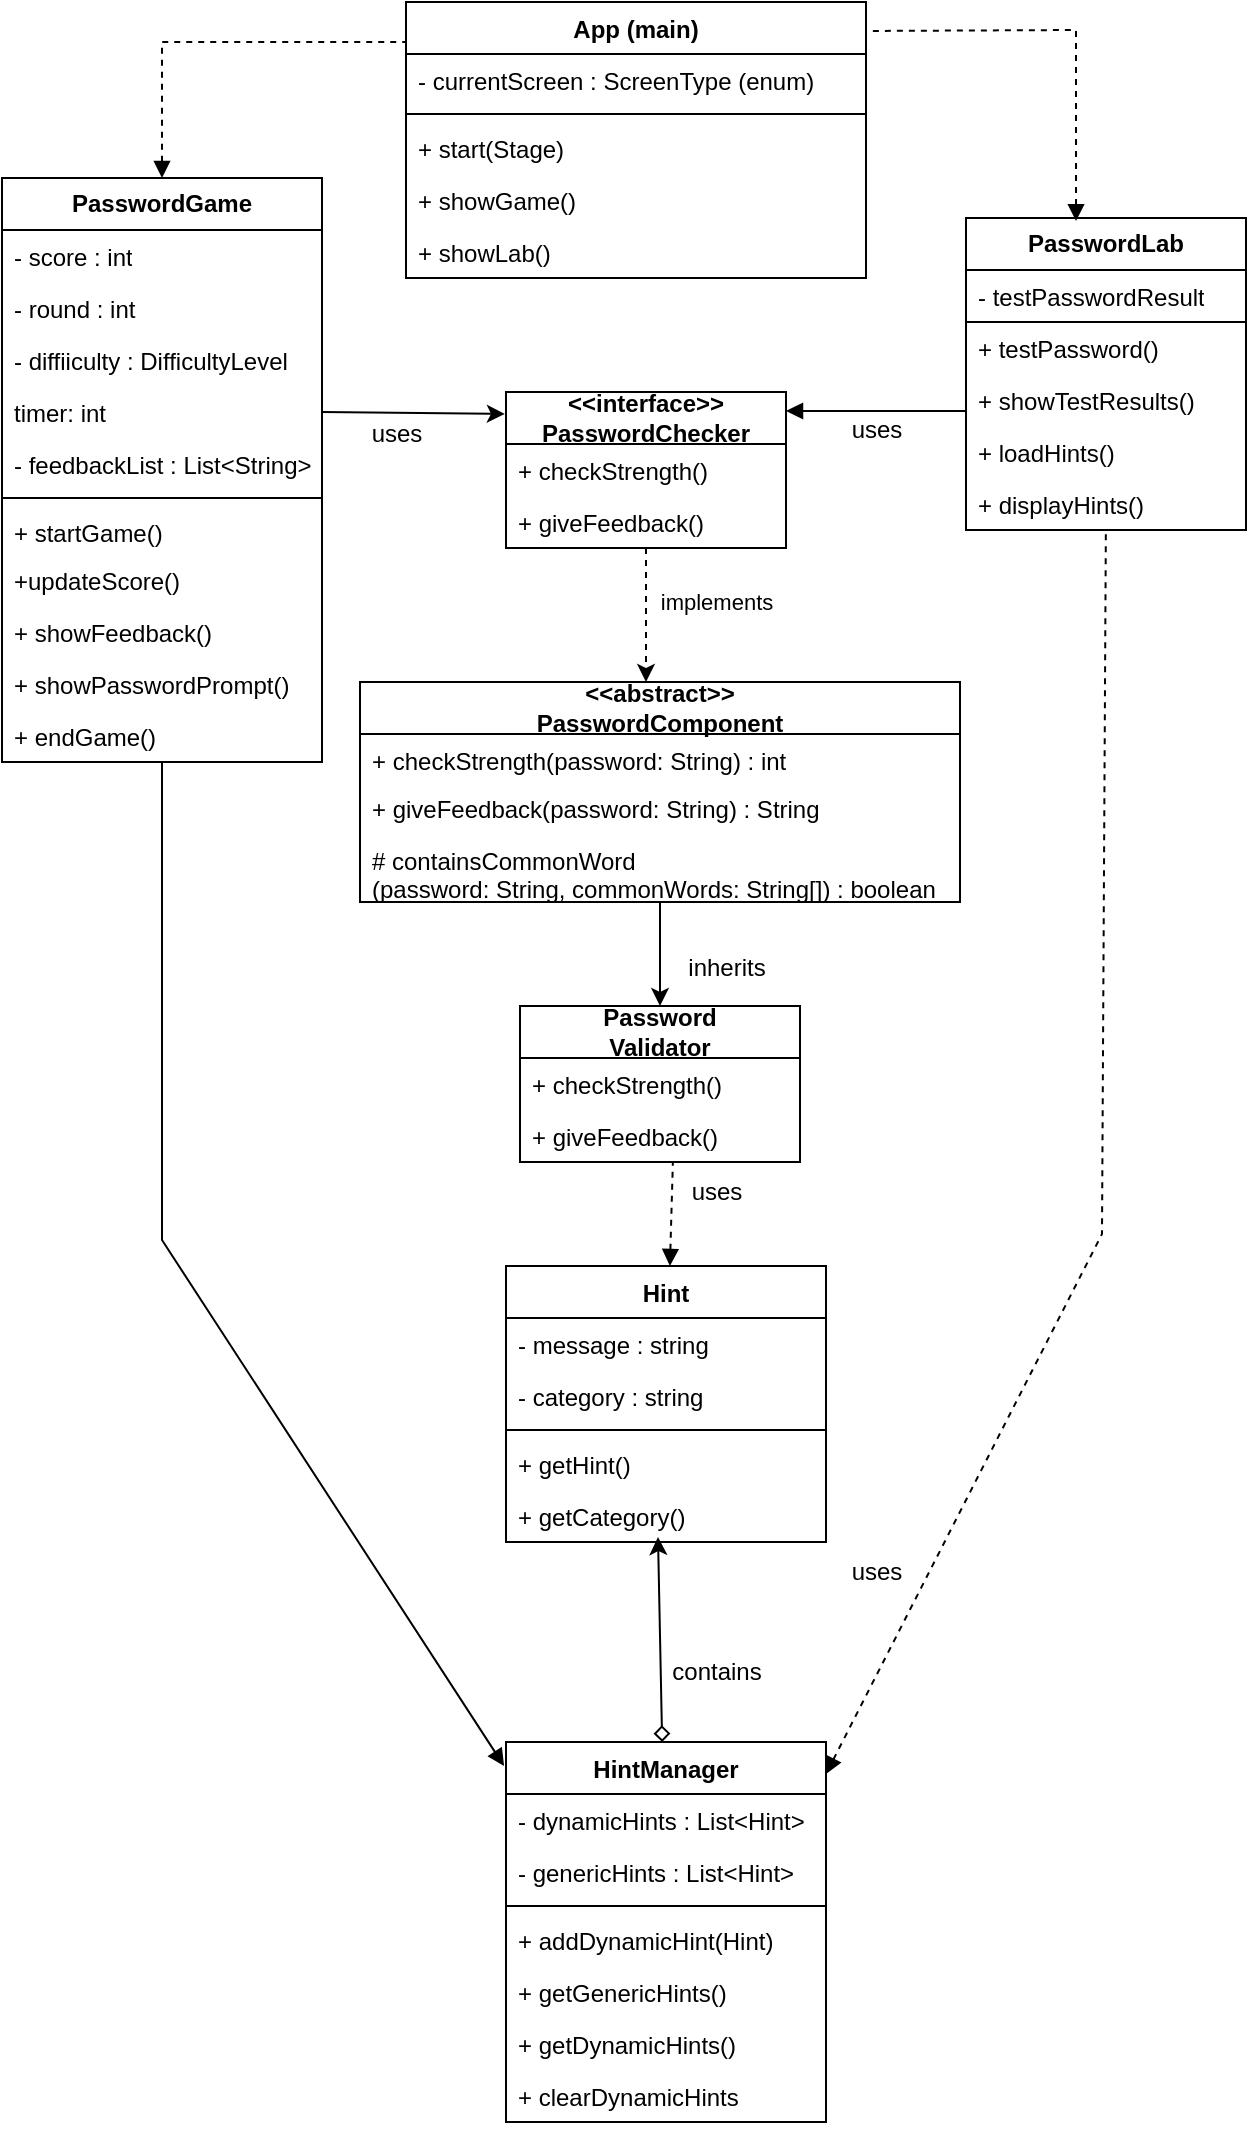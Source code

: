 <mxfile version="26.0.9">
  <diagram name="Page-1" id="9f46799a-70d6-7492-0946-bef42562c5a5">
    <mxGraphModel dx="1434" dy="845" grid="1" gridSize="10" guides="1" tooltips="1" connect="1" arrows="1" fold="1" page="1" pageScale="1" pageWidth="1100" pageHeight="850" background="none" math="0" shadow="0">
      <root>
        <mxCell id="0" />
        <mxCell id="1" parent="0" />
        <mxCell id="MwzLFh-qSTPDTa6_5iHh-7" value="&lt;b&gt;PasswordGame&lt;/b&gt;" style="swimlane;fontStyle=0;childLayout=stackLayout;horizontal=1;startSize=26;fillColor=none;horizontalStack=0;resizeParent=1;resizeParentMax=0;resizeLast=0;collapsible=1;marginBottom=0;whiteSpace=wrap;html=1;swimlaneLine=1;" parent="1" vertex="1">
          <mxGeometry x="1" y="88" width="160" height="292" as="geometry" />
        </mxCell>
        <mxCell id="MwzLFh-qSTPDTa6_5iHh-33" value="- score : int" style="text;strokeColor=none;fillColor=none;align=left;verticalAlign=top;spacingLeft=4;spacingRight=4;overflow=hidden;rotatable=0;points=[[0,0.5],[1,0.5]];portConstraint=eastwest;whiteSpace=wrap;html=1;fontFamily=Helvetica;fontSize=12;fontColor=default;" parent="MwzLFh-qSTPDTa6_5iHh-7" vertex="1">
          <mxGeometry y="26" width="160" height="26" as="geometry" />
        </mxCell>
        <mxCell id="MwzLFh-qSTPDTa6_5iHh-49" value="- round : int" style="text;strokeColor=none;fillColor=none;align=left;verticalAlign=top;spacingLeft=4;spacingRight=4;overflow=hidden;rotatable=0;points=[[0,0.5],[1,0.5]];portConstraint=eastwest;whiteSpace=wrap;html=1;backgroundOutline=0;fontFamily=Helvetica;fontSize=12;fontColor=default;" parent="MwzLFh-qSTPDTa6_5iHh-7" vertex="1">
          <mxGeometry y="52" width="160" height="26" as="geometry" />
        </mxCell>
        <mxCell id="MwzLFh-qSTPDTa6_5iHh-69" value="- diffiiculty : DifficultyLevel" style="text;strokeColor=none;fillColor=none;align=left;verticalAlign=top;spacingLeft=4;spacingRight=4;overflow=hidden;rotatable=0;points=[[0,0.5],[1,0.5]];portConstraint=eastwest;whiteSpace=wrap;html=1;backgroundOutline=0;fontFamily=Helvetica;fontSize=12;fontColor=default;" parent="MwzLFh-qSTPDTa6_5iHh-7" vertex="1">
          <mxGeometry y="78" width="160" height="26" as="geometry" />
        </mxCell>
        <mxCell id="MwzLFh-qSTPDTa6_5iHh-68" value="timer: int" style="text;strokeColor=none;fillColor=none;align=left;verticalAlign=top;spacingLeft=4;spacingRight=4;overflow=hidden;rotatable=0;points=[[0,0.5],[1,0.5]];portConstraint=eastwest;whiteSpace=wrap;html=1;backgroundOutline=0;fontFamily=Helvetica;fontSize=12;fontColor=default;" parent="MwzLFh-qSTPDTa6_5iHh-7" vertex="1">
          <mxGeometry y="104" width="160" height="26" as="geometry" />
        </mxCell>
        <mxCell id="MwzLFh-qSTPDTa6_5iHh-65" value="- feedbackList : List&amp;lt;String&amp;gt;" style="text;strokeColor=none;fillColor=none;align=left;verticalAlign=top;spacingLeft=4;spacingRight=4;overflow=hidden;rotatable=0;points=[[0,0.5],[1,0.5]];portConstraint=eastwest;whiteSpace=wrap;html=1;backgroundOutline=0;fontFamily=Helvetica;fontSize=12;fontColor=default;" parent="MwzLFh-qSTPDTa6_5iHh-7" vertex="1">
          <mxGeometry y="130" width="160" height="26" as="geometry" />
        </mxCell>
        <mxCell id="MwzLFh-qSTPDTa6_5iHh-64" value="" style="line;strokeWidth=1;fillColor=none;align=left;verticalAlign=middle;spacingTop=-1;spacingLeft=3;spacingRight=3;rotatable=0;labelPosition=right;points=[];portConstraint=eastwest;strokeColor=inherit;" parent="MwzLFh-qSTPDTa6_5iHh-7" vertex="1">
          <mxGeometry y="156" width="160" height="8" as="geometry" />
        </mxCell>
        <mxCell id="MwzLFh-qSTPDTa6_5iHh-8" value="+ startGame()" style="text;strokeColor=none;fillColor=none;align=left;verticalAlign=top;spacingLeft=4;spacingRight=4;overflow=hidden;rotatable=0;points=[[0,0.5],[1,0.5]];portConstraint=eastwest;whiteSpace=wrap;html=1;" parent="MwzLFh-qSTPDTa6_5iHh-7" vertex="1">
          <mxGeometry y="164" width="160" height="24" as="geometry" />
        </mxCell>
        <mxCell id="MwzLFh-qSTPDTa6_5iHh-48" value="+updateScore()" style="text;strokeColor=none;fillColor=none;align=left;verticalAlign=top;spacingLeft=4;spacingRight=4;overflow=hidden;rotatable=0;points=[[0,0.5],[1,0.5]];portConstraint=eastwest;whiteSpace=wrap;html=1;" parent="MwzLFh-qSTPDTa6_5iHh-7" vertex="1">
          <mxGeometry y="188" width="160" height="26" as="geometry" />
        </mxCell>
        <mxCell id="MwzLFh-qSTPDTa6_5iHh-47" value="+ showFeedback()" style="text;strokeColor=none;fillColor=none;align=left;verticalAlign=top;spacingLeft=4;spacingRight=4;overflow=hidden;rotatable=0;points=[[0,0.5],[1,0.5]];portConstraint=eastwest;whiteSpace=wrap;html=1;" parent="MwzLFh-qSTPDTa6_5iHh-7" vertex="1">
          <mxGeometry y="214" width="160" height="26" as="geometry" />
        </mxCell>
        <mxCell id="MwzLFh-qSTPDTa6_5iHh-46" value="+ showPasswordPrompt()" style="text;strokeColor=none;fillColor=none;align=left;verticalAlign=top;spacingLeft=4;spacingRight=4;overflow=hidden;rotatable=0;points=[[0,0.5],[1,0.5]];portConstraint=eastwest;whiteSpace=wrap;html=1;" parent="MwzLFh-qSTPDTa6_5iHh-7" vertex="1">
          <mxGeometry y="240" width="160" height="26" as="geometry" />
        </mxCell>
        <mxCell id="MwzLFh-qSTPDTa6_5iHh-45" value="+ endGame()" style="text;strokeColor=none;fillColor=none;align=left;verticalAlign=top;spacingLeft=4;spacingRight=4;overflow=hidden;rotatable=0;points=[[0,0.5],[1,0.5]];portConstraint=eastwest;whiteSpace=wrap;html=1;" parent="MwzLFh-qSTPDTa6_5iHh-7" vertex="1">
          <mxGeometry y="266" width="160" height="26" as="geometry" />
        </mxCell>
        <mxCell id="MwzLFh-qSTPDTa6_5iHh-11" value="&lt;b&gt;PasswordLab&lt;/b&gt;" style="swimlane;fontStyle=0;childLayout=stackLayout;horizontal=1;startSize=26;fillColor=none;horizontalStack=0;resizeParent=1;resizeParentMax=0;resizeLast=0;collapsible=1;marginBottom=0;whiteSpace=wrap;html=1;" parent="1" vertex="1">
          <mxGeometry x="483" y="108" width="140" height="156" as="geometry" />
        </mxCell>
        <mxCell id="MwzLFh-qSTPDTa6_5iHh-34" value="-&amp;nbsp;testPasswordResult" style="text;strokeColor=default;fillColor=none;align=left;verticalAlign=top;spacingLeft=4;spacingRight=4;overflow=hidden;rotatable=0;points=[[0,0.5],[1,0.5]];portConstraint=eastwest;whiteSpace=wrap;html=1;" parent="MwzLFh-qSTPDTa6_5iHh-11" vertex="1">
          <mxGeometry y="26" width="140" height="26" as="geometry" />
        </mxCell>
        <mxCell id="MwzLFh-qSTPDTa6_5iHh-12" value="+ testPassword()" style="text;strokeColor=none;fillColor=none;align=left;verticalAlign=top;spacingLeft=4;spacingRight=4;overflow=hidden;rotatable=0;points=[[0,0.5],[1,0.5]];portConstraint=eastwest;whiteSpace=wrap;html=1;" parent="MwzLFh-qSTPDTa6_5iHh-11" vertex="1">
          <mxGeometry y="52" width="140" height="26" as="geometry" />
        </mxCell>
        <mxCell id="MwzLFh-qSTPDTa6_5iHh-35" value="+ showTestResults()" style="text;strokeColor=none;fillColor=none;align=left;verticalAlign=top;spacingLeft=4;spacingRight=4;overflow=hidden;rotatable=0;points=[[0,0.5],[1,0.5]];portConstraint=eastwest;whiteSpace=wrap;html=1;" parent="MwzLFh-qSTPDTa6_5iHh-11" vertex="1">
          <mxGeometry y="78" width="140" height="26" as="geometry" />
        </mxCell>
        <mxCell id="MwzLFh-qSTPDTa6_5iHh-71" value="+ loadHints()" style="text;strokeColor=none;fillColor=none;align=left;verticalAlign=top;spacingLeft=4;spacingRight=4;overflow=hidden;rotatable=0;points=[[0,0.5],[1,0.5]];portConstraint=eastwest;whiteSpace=wrap;html=1;" parent="MwzLFh-qSTPDTa6_5iHh-11" vertex="1">
          <mxGeometry y="104" width="140" height="26" as="geometry" />
        </mxCell>
        <mxCell id="MwzLFh-qSTPDTa6_5iHh-70" value="+ displayHints()" style="text;strokeColor=none;fillColor=none;align=left;verticalAlign=top;spacingLeft=4;spacingRight=4;overflow=hidden;rotatable=0;points=[[0,0.5],[1,0.5]];portConstraint=eastwest;whiteSpace=wrap;html=1;" parent="MwzLFh-qSTPDTa6_5iHh-11" vertex="1">
          <mxGeometry y="130" width="140" height="26" as="geometry" />
        </mxCell>
        <mxCell id="MwzLFh-qSTPDTa6_5iHh-15" value="" style="endArrow=none;dashed=1;html=1;rounded=0;exitX=0.5;exitY=0;exitDx=0;exitDy=0;strokeWidth=1;startArrow=block;startFill=1;entryX=0.022;entryY=0.145;entryDx=0;entryDy=0;entryPerimeter=0;" parent="1" source="MwzLFh-qSTPDTa6_5iHh-7" target="MwzLFh-qSTPDTa6_5iHh-27" edge="1">
          <mxGeometry width="50" height="50" relative="1" as="geometry">
            <mxPoint x="163" y="158" as="sourcePoint" />
            <mxPoint x="165.08" y="53.6" as="targetPoint" />
            <Array as="points">
              <mxPoint x="81" y="20" />
            </Array>
          </mxGeometry>
        </mxCell>
        <mxCell id="MwzLFh-qSTPDTa6_5iHh-16" value="" style="endArrow=none;dashed=1;html=1;rounded=0;exitX=0.393;exitY=0.01;exitDx=0;exitDy=0;strokeWidth=1;exitPerimeter=0;startArrow=block;startFill=1;entryX=0.993;entryY=0.105;entryDx=0;entryDy=0;entryPerimeter=0;" parent="1" source="MwzLFh-qSTPDTa6_5iHh-11" target="MwzLFh-qSTPDTa6_5iHh-27" edge="1">
          <mxGeometry width="50" height="50" relative="1" as="geometry">
            <mxPoint x="363" y="142" as="sourcePoint" />
            <mxPoint x="423" y="8" as="targetPoint" />
            <Array as="points">
              <mxPoint x="538" y="14" />
            </Array>
          </mxGeometry>
        </mxCell>
        <mxCell id="MwzLFh-qSTPDTa6_5iHh-18" value="&lt;b&gt;&amp;lt;&amp;lt;interface&amp;gt;&amp;gt;&lt;br&gt;PasswordChecker&lt;/b&gt;" style="swimlane;fontStyle=0;childLayout=stackLayout;horizontal=1;startSize=26;fillColor=none;horizontalStack=0;resizeParent=1;resizeParentMax=0;resizeLast=0;collapsible=1;marginBottom=0;whiteSpace=wrap;html=1;labelPadding=8;" parent="1" vertex="1">
          <mxGeometry x="253" y="195" width="140" height="78" as="geometry" />
        </mxCell>
        <mxCell id="MwzLFh-qSTPDTa6_5iHh-19" value="+ checkStrength()" style="text;strokeColor=none;fillColor=none;align=left;verticalAlign=top;spacingLeft=4;spacingRight=4;overflow=hidden;rotatable=0;points=[[0,0.5],[1,0.5]];portConstraint=eastwest;whiteSpace=wrap;html=1;" parent="MwzLFh-qSTPDTa6_5iHh-18" vertex="1">
          <mxGeometry y="26" width="140" height="26" as="geometry" />
        </mxCell>
        <mxCell id="MwzLFh-qSTPDTa6_5iHh-37" value="+ giveFeedback()" style="text;strokeColor=none;fillColor=none;align=left;verticalAlign=top;spacingLeft=4;spacingRight=4;overflow=hidden;rotatable=0;points=[[0,0.5],[1,0.5]];portConstraint=eastwest;whiteSpace=wrap;html=1;" parent="MwzLFh-qSTPDTa6_5iHh-18" vertex="1">
          <mxGeometry y="52" width="140" height="26" as="geometry" />
        </mxCell>
        <mxCell id="MwzLFh-qSTPDTa6_5iHh-23" value="" style="endArrow=none;html=1;rounded=0;exitX=1;exitY=0.25;exitDx=0;exitDy=0;startArrow=block;startFill=1;strokeWidth=1;entryX=0;entryY=0.096;entryDx=0;entryDy=0;entryPerimeter=0;" parent="1" edge="1">
          <mxGeometry width="50" height="50" relative="1" as="geometry">
            <mxPoint x="393" y="204.5" as="sourcePoint" />
            <mxPoint x="483" y="204.496" as="targetPoint" />
            <Array as="points" />
          </mxGeometry>
        </mxCell>
        <mxCell id="MwzLFh-qSTPDTa6_5iHh-24" value="uses" style="text;html=1;align=center;verticalAlign=middle;resizable=0;points=[];autosize=1;strokeColor=none;fillColor=none;" parent="1" vertex="1">
          <mxGeometry x="173" y="201" width="50" height="30" as="geometry" />
        </mxCell>
        <mxCell id="MwzLFh-qSTPDTa6_5iHh-25" value="uses" style="text;html=1;align=center;verticalAlign=middle;resizable=0;points=[];autosize=1;strokeColor=none;fillColor=none;" parent="1" vertex="1">
          <mxGeometry x="413" y="199" width="50" height="30" as="geometry" />
        </mxCell>
        <mxCell id="MwzLFh-qSTPDTa6_5iHh-27" value="App (main)" style="swimlane;fontStyle=1;align=center;verticalAlign=top;childLayout=stackLayout;horizontal=1;startSize=26;horizontalStack=0;resizeParent=1;resizeParentMax=0;resizeLast=0;collapsible=1;marginBottom=0;whiteSpace=wrap;html=1;" parent="1" vertex="1">
          <mxGeometry x="203" width="230" height="138" as="geometry" />
        </mxCell>
        <mxCell id="MwzLFh-qSTPDTa6_5iHh-28" value="- currentScreen : ScreenType (enum)" style="text;strokeColor=none;fillColor=none;align=left;verticalAlign=top;spacingLeft=4;spacingRight=4;overflow=hidden;rotatable=0;points=[[0,0.5],[1,0.5]];portConstraint=eastwest;whiteSpace=wrap;html=1;" parent="MwzLFh-qSTPDTa6_5iHh-27" vertex="1">
          <mxGeometry y="26" width="230" height="26" as="geometry" />
        </mxCell>
        <mxCell id="MwzLFh-qSTPDTa6_5iHh-29" value="" style="line;strokeWidth=1;fillColor=none;align=left;verticalAlign=middle;spacingTop=-1;spacingLeft=3;spacingRight=3;rotatable=0;labelPosition=right;points=[];portConstraint=eastwest;strokeColor=inherit;" parent="MwzLFh-qSTPDTa6_5iHh-27" vertex="1">
          <mxGeometry y="52" width="230" height="8" as="geometry" />
        </mxCell>
        <mxCell id="MwzLFh-qSTPDTa6_5iHh-30" value="+ start(Stage)&lt;div&gt;&lt;br&gt;&lt;/div&gt;" style="text;strokeColor=none;fillColor=none;align=left;verticalAlign=top;spacingLeft=4;spacingRight=4;overflow=hidden;rotatable=0;points=[[0,0.5],[1,0.5]];portConstraint=eastwest;whiteSpace=wrap;html=1;" parent="MwzLFh-qSTPDTa6_5iHh-27" vertex="1">
          <mxGeometry y="60" width="230" height="26" as="geometry" />
        </mxCell>
        <mxCell id="MwzLFh-qSTPDTa6_5iHh-32" value="+ showGame()" style="text;strokeColor=none;fillColor=none;align=left;verticalAlign=top;spacingLeft=4;spacingRight=4;overflow=hidden;rotatable=0;points=[[0,0.5],[1,0.5]];portConstraint=eastwest;whiteSpace=wrap;html=1;" parent="MwzLFh-qSTPDTa6_5iHh-27" vertex="1">
          <mxGeometry y="86" width="230" height="26" as="geometry" />
        </mxCell>
        <mxCell id="MwzLFh-qSTPDTa6_5iHh-31" value="+ showLab()" style="text;strokeColor=none;fillColor=none;align=left;verticalAlign=top;spacingLeft=4;spacingRight=4;overflow=hidden;rotatable=0;points=[[0,0.5],[1,0.5]];portConstraint=eastwest;whiteSpace=wrap;html=1;" parent="MwzLFh-qSTPDTa6_5iHh-27" vertex="1">
          <mxGeometry y="112" width="230" height="26" as="geometry" />
        </mxCell>
        <mxCell id="MwzLFh-qSTPDTa6_5iHh-38" value="&lt;b&gt;Password&lt;br&gt;Validator&lt;/b&gt;" style="swimlane;fontStyle=0;childLayout=stackLayout;horizontal=1;startSize=26;fillColor=none;horizontalStack=0;resizeParent=1;resizeParentMax=0;resizeLast=0;collapsible=1;marginBottom=0;whiteSpace=wrap;html=1;" parent="1" vertex="1">
          <mxGeometry x="260" y="502" width="140" height="78" as="geometry" />
        </mxCell>
        <mxCell id="MwzLFh-qSTPDTa6_5iHh-39" value="+ checkStrength()" style="text;strokeColor=none;fillColor=none;align=left;verticalAlign=top;spacingLeft=4;spacingRight=4;overflow=hidden;rotatable=0;points=[[0,0.5],[1,0.5]];portConstraint=eastwest;whiteSpace=wrap;html=1;" parent="MwzLFh-qSTPDTa6_5iHh-38" vertex="1">
          <mxGeometry y="26" width="140" height="26" as="geometry" />
        </mxCell>
        <mxCell id="MwzLFh-qSTPDTa6_5iHh-40" value="+ giveFeedback()" style="text;strokeColor=none;fillColor=none;align=left;verticalAlign=top;spacingLeft=4;spacingRight=4;overflow=hidden;rotatable=0;points=[[0,0.5],[1,0.5]];portConstraint=eastwest;whiteSpace=wrap;html=1;" parent="MwzLFh-qSTPDTa6_5iHh-38" vertex="1">
          <mxGeometry y="52" width="140" height="26" as="geometry" />
        </mxCell>
        <mxCell id="MwzLFh-qSTPDTa6_5iHh-41" value="" style="endArrow=classic;html=1;rounded=0;dashed=1;" parent="1" source="MwzLFh-qSTPDTa6_5iHh-18" edge="1">
          <mxGeometry width="50" height="50" relative="1" as="geometry">
            <mxPoint x="643" y="258" as="sourcePoint" />
            <mxPoint x="323" y="340" as="targetPoint" />
          </mxGeometry>
        </mxCell>
        <mxCell id="6YJ5N-ME_N0Fh1LEVRaI-7" value="i&lt;span style=&quot;background-color: light-dark(#ffffff, var(--ge-dark-color, #121212)); color: light-dark(rgb(0, 0, 0), rgb(255, 255, 255));&quot;&gt;mplements&lt;/span&gt;" style="edgeLabel;html=1;align=center;verticalAlign=middle;resizable=0;points=[];" vertex="1" connectable="0" parent="MwzLFh-qSTPDTa6_5iHh-41">
          <mxGeometry x="-0.343" y="1" relative="1" as="geometry">
            <mxPoint x="34" y="5" as="offset" />
          </mxGeometry>
        </mxCell>
        <mxCell id="MwzLFh-qSTPDTa6_5iHh-51" value="" style="endArrow=classic;html=1;rounded=0;exitX=1;exitY=0.5;exitDx=0;exitDy=0;entryX=-0.004;entryY=0.141;entryDx=0;entryDy=0;entryPerimeter=0;" parent="1" source="MwzLFh-qSTPDTa6_5iHh-68" target="MwzLFh-qSTPDTa6_5iHh-18" edge="1">
          <mxGeometry width="50" height="50" relative="1" as="geometry">
            <mxPoint x="133" y="458" as="sourcePoint" />
            <mxPoint x="183" y="408" as="targetPoint" />
            <Array as="points" />
          </mxGeometry>
        </mxCell>
        <mxCell id="LDX4w7hDw32Ap1Z7UwCJ-1" value="Hint" style="swimlane;fontStyle=1;align=center;verticalAlign=top;childLayout=stackLayout;horizontal=1;startSize=26;horizontalStack=0;resizeParent=1;resizeParentMax=0;resizeLast=0;collapsible=1;marginBottom=0;whiteSpace=wrap;html=1;" parent="1" vertex="1">
          <mxGeometry x="253" y="632" width="160" height="138" as="geometry" />
        </mxCell>
        <mxCell id="LDX4w7hDw32Ap1Z7UwCJ-2" value="- message : string" style="text;strokeColor=none;fillColor=none;align=left;verticalAlign=top;spacingLeft=4;spacingRight=4;overflow=hidden;rotatable=0;points=[[0,0.5],[1,0.5]];portConstraint=eastwest;whiteSpace=wrap;html=1;" parent="LDX4w7hDw32Ap1Z7UwCJ-1" vertex="1">
          <mxGeometry y="26" width="160" height="26" as="geometry" />
        </mxCell>
        <mxCell id="LDX4w7hDw32Ap1Z7UwCJ-5" value="- category : string" style="text;strokeColor=none;fillColor=none;align=left;verticalAlign=top;spacingLeft=4;spacingRight=4;overflow=hidden;rotatable=0;points=[[0,0.5],[1,0.5]];portConstraint=eastwest;whiteSpace=wrap;html=1;" parent="LDX4w7hDw32Ap1Z7UwCJ-1" vertex="1">
          <mxGeometry y="52" width="160" height="26" as="geometry" />
        </mxCell>
        <mxCell id="LDX4w7hDw32Ap1Z7UwCJ-3" value="" style="line;strokeWidth=1;fillColor=none;align=left;verticalAlign=middle;spacingTop=-1;spacingLeft=3;spacingRight=3;rotatable=0;labelPosition=right;points=[];portConstraint=eastwest;strokeColor=inherit;" parent="LDX4w7hDw32Ap1Z7UwCJ-1" vertex="1">
          <mxGeometry y="78" width="160" height="8" as="geometry" />
        </mxCell>
        <mxCell id="LDX4w7hDw32Ap1Z7UwCJ-4" value="+ getHint()" style="text;strokeColor=none;fillColor=none;align=left;verticalAlign=top;spacingLeft=4;spacingRight=4;overflow=hidden;rotatable=0;points=[[0,0.5],[1,0.5]];portConstraint=eastwest;whiteSpace=wrap;html=1;" parent="LDX4w7hDw32Ap1Z7UwCJ-1" vertex="1">
          <mxGeometry y="86" width="160" height="26" as="geometry" />
        </mxCell>
        <mxCell id="LDX4w7hDw32Ap1Z7UwCJ-6" value="+ getCategory()" style="text;strokeColor=none;fillColor=none;align=left;verticalAlign=top;spacingLeft=4;spacingRight=4;overflow=hidden;rotatable=0;points=[[0,0.5],[1,0.5]];portConstraint=eastwest;whiteSpace=wrap;html=1;" parent="LDX4w7hDw32Ap1Z7UwCJ-1" vertex="1">
          <mxGeometry y="112" width="160" height="26" as="geometry" />
        </mxCell>
        <mxCell id="LDX4w7hDw32Ap1Z7UwCJ-7" value="HintManager" style="swimlane;fontStyle=1;align=center;verticalAlign=top;childLayout=stackLayout;horizontal=1;startSize=26;horizontalStack=0;resizeParent=1;resizeParentMax=0;resizeLast=0;collapsible=1;marginBottom=0;whiteSpace=wrap;html=1;" parent="1" vertex="1">
          <mxGeometry x="253" y="870" width="160" height="190" as="geometry" />
        </mxCell>
        <mxCell id="LDX4w7hDw32Ap1Z7UwCJ-8" value="- dynamicHints : List&amp;lt;Hint&amp;gt;" style="text;strokeColor=none;fillColor=none;align=left;verticalAlign=top;spacingLeft=4;spacingRight=4;overflow=hidden;rotatable=0;points=[[0,0.5],[1,0.5]];portConstraint=eastwest;whiteSpace=wrap;html=1;" parent="LDX4w7hDw32Ap1Z7UwCJ-7" vertex="1">
          <mxGeometry y="26" width="160" height="26" as="geometry" />
        </mxCell>
        <mxCell id="LDX4w7hDw32Ap1Z7UwCJ-11" value="- genericHints : List&amp;lt;Hint&amp;gt;" style="text;strokeColor=none;fillColor=none;align=left;verticalAlign=top;spacingLeft=4;spacingRight=4;overflow=hidden;rotatable=0;points=[[0,0.5],[1,0.5]];portConstraint=eastwest;whiteSpace=wrap;html=1;" parent="LDX4w7hDw32Ap1Z7UwCJ-7" vertex="1">
          <mxGeometry y="52" width="160" height="26" as="geometry" />
        </mxCell>
        <mxCell id="LDX4w7hDw32Ap1Z7UwCJ-9" value="" style="line;strokeWidth=1;fillColor=none;align=left;verticalAlign=middle;spacingTop=-1;spacingLeft=3;spacingRight=3;rotatable=0;labelPosition=right;points=[];portConstraint=eastwest;strokeColor=inherit;" parent="LDX4w7hDw32Ap1Z7UwCJ-7" vertex="1">
          <mxGeometry y="78" width="160" height="8" as="geometry" />
        </mxCell>
        <mxCell id="LDX4w7hDw32Ap1Z7UwCJ-10" value="+ addDynamicHint(Hint)" style="text;strokeColor=none;fillColor=none;align=left;verticalAlign=top;spacingLeft=4;spacingRight=4;overflow=hidden;rotatable=0;points=[[0,0.5],[1,0.5]];portConstraint=eastwest;whiteSpace=wrap;html=1;" parent="LDX4w7hDw32Ap1Z7UwCJ-7" vertex="1">
          <mxGeometry y="86" width="160" height="26" as="geometry" />
        </mxCell>
        <mxCell id="LDX4w7hDw32Ap1Z7UwCJ-14" value="+ getGenericHints()" style="text;strokeColor=none;fillColor=none;align=left;verticalAlign=top;spacingLeft=4;spacingRight=4;overflow=hidden;rotatable=0;points=[[0,0.5],[1,0.5]];portConstraint=eastwest;whiteSpace=wrap;html=1;" parent="LDX4w7hDw32Ap1Z7UwCJ-7" vertex="1">
          <mxGeometry y="112" width="160" height="26" as="geometry" />
        </mxCell>
        <mxCell id="LDX4w7hDw32Ap1Z7UwCJ-13" value="+ getDynamicHints()" style="text;strokeColor=none;fillColor=none;align=left;verticalAlign=top;spacingLeft=4;spacingRight=4;overflow=hidden;rotatable=0;points=[[0,0.5],[1,0.5]];portConstraint=eastwest;whiteSpace=wrap;html=1;" parent="LDX4w7hDw32Ap1Z7UwCJ-7" vertex="1">
          <mxGeometry y="138" width="160" height="26" as="geometry" />
        </mxCell>
        <mxCell id="LDX4w7hDw32Ap1Z7UwCJ-12" value="+ clearDynamicHints" style="text;strokeColor=none;fillColor=none;align=left;verticalAlign=top;spacingLeft=4;spacingRight=4;overflow=hidden;rotatable=0;points=[[0,0.5],[1,0.5]];portConstraint=eastwest;whiteSpace=wrap;html=1;" parent="LDX4w7hDw32Ap1Z7UwCJ-7" vertex="1">
          <mxGeometry y="164" width="160" height="26" as="geometry" />
        </mxCell>
        <mxCell id="LDX4w7hDw32Ap1Z7UwCJ-15" value="" style="endArrow=none;dashed=1;html=1;rounded=0;startArrow=block;startFill=1;entryX=0.546;entryY=1;entryDx=0;entryDy=0;entryPerimeter=0;" parent="1" source="LDX4w7hDw32Ap1Z7UwCJ-1" target="MwzLFh-qSTPDTa6_5iHh-40" edge="1">
          <mxGeometry width="50" height="50" relative="1" as="geometry">
            <mxPoint x="328" y="474" as="sourcePoint" />
            <mxPoint x="321" y="429" as="targetPoint" />
          </mxGeometry>
        </mxCell>
        <mxCell id="LDX4w7hDw32Ap1Z7UwCJ-17" value="uses" style="text;html=1;align=center;verticalAlign=middle;resizable=0;points=[];autosize=1;strokeColor=none;fillColor=none;" parent="1" vertex="1">
          <mxGeometry x="333" y="580" width="50" height="30" as="geometry" />
        </mxCell>
        <mxCell id="LDX4w7hDw32Ap1Z7UwCJ-18" value="" style="endArrow=classic;html=1;rounded=0;startArrow=diamond;startFill=0;entryX=0.475;entryY=0.904;entryDx=0;entryDy=0;entryPerimeter=0;" parent="1" source="LDX4w7hDw32Ap1Z7UwCJ-7" target="LDX4w7hDw32Ap1Z7UwCJ-6" edge="1">
          <mxGeometry width="50" height="50" relative="1" as="geometry">
            <mxPoint x="441" y="619" as="sourcePoint" />
            <mxPoint x="491" y="569" as="targetPoint" />
          </mxGeometry>
        </mxCell>
        <mxCell id="LDX4w7hDw32Ap1Z7UwCJ-20" value="" style="endArrow=none;dashed=1;html=1;rounded=0;exitX=1;exitY=0.084;exitDx=0;exitDy=0;exitPerimeter=0;startArrow=block;startFill=1;" parent="1" source="LDX4w7hDw32Ap1Z7UwCJ-7" target="MwzLFh-qSTPDTa6_5iHh-70" edge="1">
          <mxGeometry width="50" height="50" relative="1" as="geometry">
            <mxPoint x="551" y="679" as="sourcePoint" />
            <mxPoint x="551" y="509" as="targetPoint" />
            <Array as="points">
              <mxPoint x="551" y="616" />
            </Array>
          </mxGeometry>
        </mxCell>
        <mxCell id="LDX4w7hDw32Ap1Z7UwCJ-21" value="uses" style="text;html=1;align=center;verticalAlign=middle;resizable=0;points=[];autosize=1;strokeColor=none;fillColor=none;" parent="1" vertex="1">
          <mxGeometry x="413" y="770" width="50" height="30" as="geometry" />
        </mxCell>
        <mxCell id="LDX4w7hDw32Ap1Z7UwCJ-22" value="" style="endArrow=none;html=1;rounded=0;exitX=-0.006;exitY=0.063;exitDx=0;exitDy=0;exitPerimeter=0;startArrow=block;startFill=1;" parent="1" source="LDX4w7hDw32Ap1Z7UwCJ-7" target="MwzLFh-qSTPDTa6_5iHh-45" edge="1">
          <mxGeometry width="50" height="50" relative="1" as="geometry">
            <mxPoint x="53" y="709" as="sourcePoint" />
            <mxPoint x="71" y="424" as="targetPoint" />
            <Array as="points">
              <mxPoint x="81" y="619" />
            </Array>
          </mxGeometry>
        </mxCell>
        <mxCell id="LDX4w7hDw32Ap1Z7UwCJ-23" value="contains" style="text;html=1;align=center;verticalAlign=middle;resizable=0;points=[];autosize=1;strokeColor=none;fillColor=none;" parent="1" vertex="1">
          <mxGeometry x="323" y="820" width="70" height="30" as="geometry" />
        </mxCell>
        <mxCell id="6YJ5N-ME_N0Fh1LEVRaI-1" value="&lt;b&gt;&amp;lt;&amp;lt;abstract&amp;gt;&amp;gt;&lt;br&gt;PasswordComponent&lt;/b&gt;" style="swimlane;fontStyle=0;childLayout=stackLayout;horizontal=1;startSize=26;fillColor=none;horizontalStack=0;resizeParent=1;resizeParentMax=0;resizeLast=0;collapsible=1;marginBottom=0;whiteSpace=wrap;html=1;" vertex="1" parent="1">
          <mxGeometry x="180" y="340" width="300" height="110" as="geometry" />
        </mxCell>
        <mxCell id="6YJ5N-ME_N0Fh1LEVRaI-2" value="+ checkStrength(&lt;span class=&quot;hljs-keyword&quot;&gt;password&lt;/span&gt;: String) : &lt;span class=&quot;hljs-type&quot;&gt;int&lt;/span&gt;" style="text;strokeColor=none;fillColor=none;align=left;verticalAlign=top;spacingLeft=4;spacingRight=4;overflow=hidden;rotatable=0;points=[[0,0.5],[1,0.5]];portConstraint=eastwest;whiteSpace=wrap;html=1;" vertex="1" parent="6YJ5N-ME_N0Fh1LEVRaI-1">
          <mxGeometry y="26" width="300" height="24" as="geometry" />
        </mxCell>
        <mxCell id="6YJ5N-ME_N0Fh1LEVRaI-3" value="+ giveFeedback(&lt;span class=&quot;hljs-keyword&quot;&gt;password&lt;/span&gt;: String) : String" style="text;strokeColor=none;fillColor=none;align=left;verticalAlign=top;spacingLeft=4;spacingRight=4;overflow=hidden;rotatable=0;points=[[0,0.5],[1,0.5]];portConstraint=eastwest;whiteSpace=wrap;html=1;" vertex="1" parent="6YJ5N-ME_N0Fh1LEVRaI-1">
          <mxGeometry y="50" width="300" height="26" as="geometry" />
        </mxCell>
        <mxCell id="6YJ5N-ME_N0Fh1LEVRaI-5" value="# containsCommonWord&lt;br&gt;(&lt;span class=&quot;hljs-keyword&quot;&gt;password&lt;/span&gt;: String, commonWords: String[]) : &lt;span class=&quot;hljs-type&quot;&gt;boolean&lt;/span&gt;" style="text;strokeColor=none;fillColor=none;align=left;verticalAlign=top;spacingLeft=4;spacingRight=4;overflow=hidden;rotatable=0;points=[[0,0.5],[1,0.5]];portConstraint=eastwest;whiteSpace=wrap;html=1;" vertex="1" parent="6YJ5N-ME_N0Fh1LEVRaI-1">
          <mxGeometry y="76" width="300" height="34" as="geometry" />
        </mxCell>
        <mxCell id="6YJ5N-ME_N0Fh1LEVRaI-6" value="" style="endArrow=classic;html=1;rounded=0;" edge="1" parent="1" source="6YJ5N-ME_N0Fh1LEVRaI-5" target="MwzLFh-qSTPDTa6_5iHh-38">
          <mxGeometry width="50" height="50" relative="1" as="geometry">
            <mxPoint x="340" y="660" as="sourcePoint" />
            <mxPoint x="390" y="610" as="targetPoint" />
          </mxGeometry>
        </mxCell>
        <mxCell id="6YJ5N-ME_N0Fh1LEVRaI-8" value="inherits" style="text;html=1;align=center;verticalAlign=middle;resizable=0;points=[];autosize=1;strokeColor=none;fillColor=none;" vertex="1" parent="1">
          <mxGeometry x="333" y="468" width="60" height="30" as="geometry" />
        </mxCell>
      </root>
    </mxGraphModel>
  </diagram>
</mxfile>
